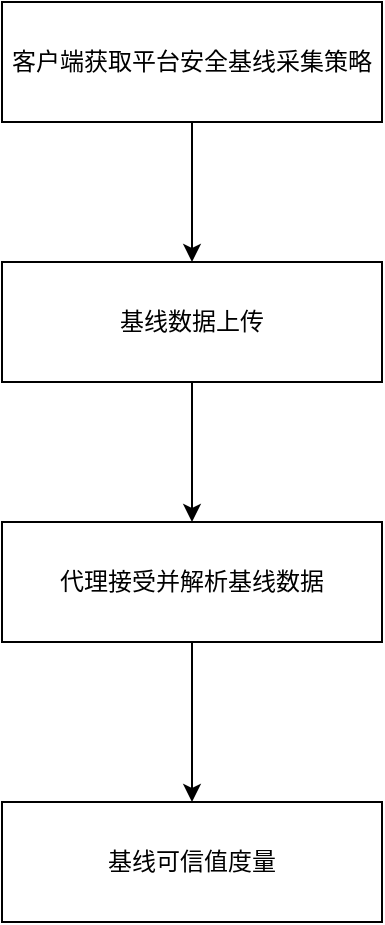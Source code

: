 <mxfile version="24.2.2" type="github">
  <diagram name="第 1 页" id="wJ-FVqo-nUvFWNCGbEWb">
    <mxGraphModel dx="1136" dy="578" grid="1" gridSize="10" guides="1" tooltips="1" connect="1" arrows="1" fold="1" page="1" pageScale="1" pageWidth="827" pageHeight="1169" math="0" shadow="0">
      <root>
        <mxCell id="0" />
        <mxCell id="1" parent="0" />
        <mxCell id="fBjf3GSFb1cSY-rgAVEU-5" value="" style="edgeStyle=orthogonalEdgeStyle;rounded=0;orthogonalLoop=1;jettySize=auto;html=1;" parent="1" source="fBjf3GSFb1cSY-rgAVEU-1" target="fBjf3GSFb1cSY-rgAVEU-2" edge="1">
          <mxGeometry relative="1" as="geometry" />
        </mxCell>
        <mxCell id="fBjf3GSFb1cSY-rgAVEU-1" value="客户端获取平台安全基线采集策略" style="rounded=0;whiteSpace=wrap;html=1;" parent="1" vertex="1">
          <mxGeometry x="40" y="340" width="190" height="60" as="geometry" />
        </mxCell>
        <mxCell id="fBjf3GSFb1cSY-rgAVEU-6" value="" style="edgeStyle=orthogonalEdgeStyle;rounded=0;orthogonalLoop=1;jettySize=auto;html=1;" parent="1" source="fBjf3GSFb1cSY-rgAVEU-2" target="fBjf3GSFb1cSY-rgAVEU-3" edge="1">
          <mxGeometry relative="1" as="geometry" />
        </mxCell>
        <mxCell id="fBjf3GSFb1cSY-rgAVEU-2" value="基线数据上传" style="rounded=0;whiteSpace=wrap;html=1;" parent="1" vertex="1">
          <mxGeometry x="40" y="470" width="190" height="60" as="geometry" />
        </mxCell>
        <mxCell id="fBjf3GSFb1cSY-rgAVEU-7" value="" style="edgeStyle=orthogonalEdgeStyle;rounded=0;orthogonalLoop=1;jettySize=auto;html=1;" parent="1" source="fBjf3GSFb1cSY-rgAVEU-3" target="fBjf3GSFb1cSY-rgAVEU-4" edge="1">
          <mxGeometry relative="1" as="geometry" />
        </mxCell>
        <mxCell id="fBjf3GSFb1cSY-rgAVEU-3" value="代理接受并解析基线数据" style="rounded=0;whiteSpace=wrap;html=1;" parent="1" vertex="1">
          <mxGeometry x="40" y="600" width="190" height="60" as="geometry" />
        </mxCell>
        <mxCell id="fBjf3GSFb1cSY-rgAVEU-4" value="基线可信值度量" style="rounded=0;whiteSpace=wrap;html=1;" parent="1" vertex="1">
          <mxGeometry x="40" y="740" width="190" height="60" as="geometry" />
        </mxCell>
      </root>
    </mxGraphModel>
  </diagram>
</mxfile>
